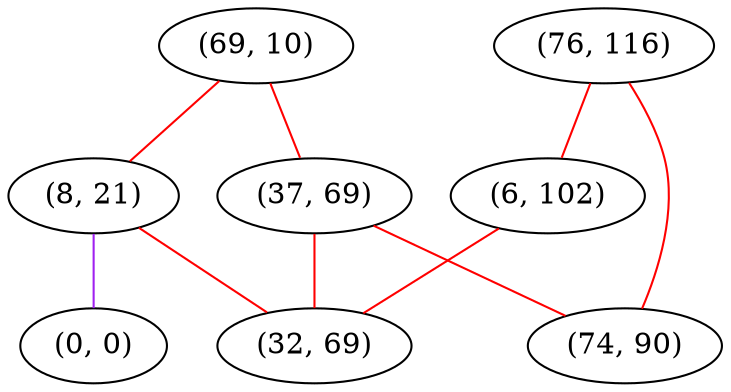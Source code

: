 graph "" {
"(76, 116)";
"(69, 10)";
"(37, 69)";
"(6, 102)";
"(8, 21)";
"(0, 0)";
"(32, 69)";
"(74, 90)";
"(76, 116)" -- "(74, 90)"  [color=red, key=0, weight=1];
"(76, 116)" -- "(6, 102)"  [color=red, key=0, weight=1];
"(69, 10)" -- "(8, 21)"  [color=red, key=0, weight=1];
"(69, 10)" -- "(37, 69)"  [color=red, key=0, weight=1];
"(37, 69)" -- "(32, 69)"  [color=red, key=0, weight=1];
"(37, 69)" -- "(74, 90)"  [color=red, key=0, weight=1];
"(6, 102)" -- "(32, 69)"  [color=red, key=0, weight=1];
"(8, 21)" -- "(0, 0)"  [color=purple, key=0, weight=4];
"(8, 21)" -- "(32, 69)"  [color=red, key=0, weight=1];
}
